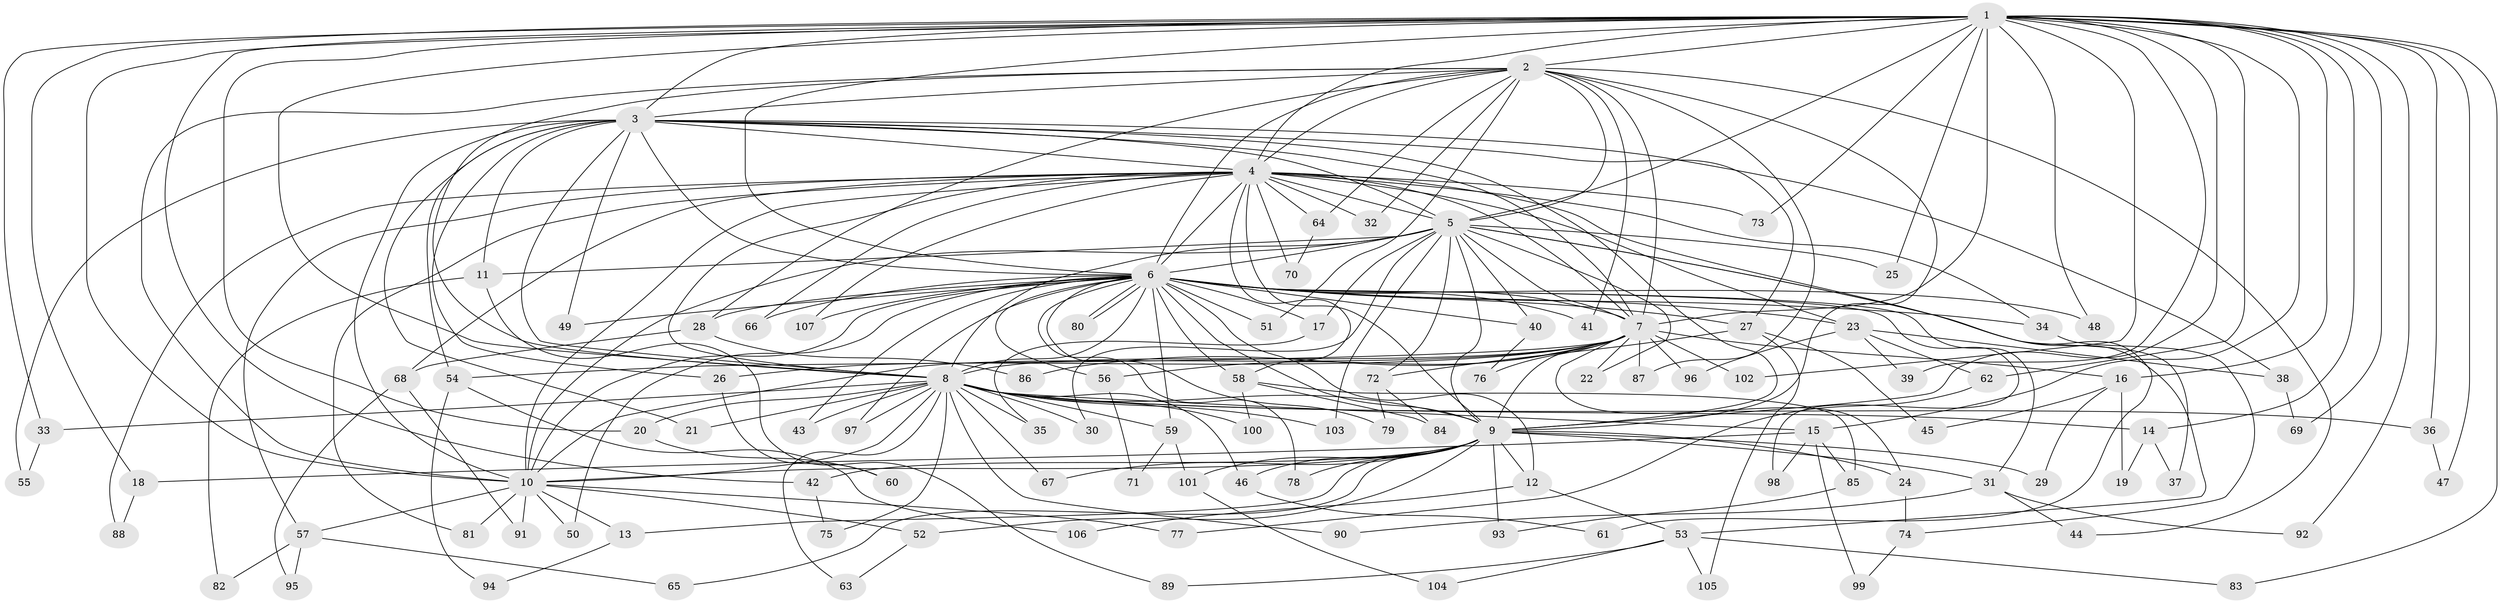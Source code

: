 // Generated by graph-tools (version 1.1) at 2025/13/03/09/25 04:13:40]
// undirected, 107 vertices, 239 edges
graph export_dot {
graph [start="1"]
  node [color=gray90,style=filled];
  1;
  2;
  3;
  4;
  5;
  6;
  7;
  8;
  9;
  10;
  11;
  12;
  13;
  14;
  15;
  16;
  17;
  18;
  19;
  20;
  21;
  22;
  23;
  24;
  25;
  26;
  27;
  28;
  29;
  30;
  31;
  32;
  33;
  34;
  35;
  36;
  37;
  38;
  39;
  40;
  41;
  42;
  43;
  44;
  45;
  46;
  47;
  48;
  49;
  50;
  51;
  52;
  53;
  54;
  55;
  56;
  57;
  58;
  59;
  60;
  61;
  62;
  63;
  64;
  65;
  66;
  67;
  68;
  69;
  70;
  71;
  72;
  73;
  74;
  75;
  76;
  77;
  78;
  79;
  80;
  81;
  82;
  83;
  84;
  85;
  86;
  87;
  88;
  89;
  90;
  91;
  92;
  93;
  94;
  95;
  96;
  97;
  98;
  99;
  100;
  101;
  102;
  103;
  104;
  105;
  106;
  107;
  1 -- 2;
  1 -- 3;
  1 -- 4;
  1 -- 5;
  1 -- 6;
  1 -- 7;
  1 -- 8;
  1 -- 9;
  1 -- 10;
  1 -- 14;
  1 -- 15;
  1 -- 16;
  1 -- 18;
  1 -- 20;
  1 -- 25;
  1 -- 33;
  1 -- 36;
  1 -- 39;
  1 -- 42;
  1 -- 47;
  1 -- 48;
  1 -- 62;
  1 -- 69;
  1 -- 73;
  1 -- 83;
  1 -- 92;
  1 -- 102;
  2 -- 3;
  2 -- 4;
  2 -- 5;
  2 -- 6;
  2 -- 7;
  2 -- 8;
  2 -- 9;
  2 -- 10;
  2 -- 28;
  2 -- 32;
  2 -- 41;
  2 -- 44;
  2 -- 51;
  2 -- 64;
  2 -- 87;
  3 -- 4;
  3 -- 5;
  3 -- 6;
  3 -- 7;
  3 -- 8;
  3 -- 9;
  3 -- 10;
  3 -- 11;
  3 -- 21;
  3 -- 26;
  3 -- 27;
  3 -- 38;
  3 -- 49;
  3 -- 54;
  3 -- 55;
  4 -- 5;
  4 -- 6;
  4 -- 7;
  4 -- 8;
  4 -- 9;
  4 -- 10;
  4 -- 23;
  4 -- 32;
  4 -- 34;
  4 -- 57;
  4 -- 58;
  4 -- 61;
  4 -- 64;
  4 -- 66;
  4 -- 68;
  4 -- 70;
  4 -- 73;
  4 -- 81;
  4 -- 88;
  4 -- 107;
  5 -- 6;
  5 -- 7;
  5 -- 8;
  5 -- 9;
  5 -- 10;
  5 -- 11;
  5 -- 17;
  5 -- 22;
  5 -- 25;
  5 -- 30;
  5 -- 37;
  5 -- 40;
  5 -- 53;
  5 -- 72;
  5 -- 103;
  6 -- 7;
  6 -- 8;
  6 -- 9;
  6 -- 10;
  6 -- 12;
  6 -- 17;
  6 -- 23;
  6 -- 27;
  6 -- 28;
  6 -- 31;
  6 -- 34;
  6 -- 40;
  6 -- 41;
  6 -- 43;
  6 -- 48;
  6 -- 49;
  6 -- 50;
  6 -- 51;
  6 -- 56;
  6 -- 58;
  6 -- 59;
  6 -- 66;
  6 -- 78;
  6 -- 79;
  6 -- 80;
  6 -- 80;
  6 -- 97;
  6 -- 98;
  6 -- 107;
  7 -- 8;
  7 -- 9;
  7 -- 10;
  7 -- 16;
  7 -- 22;
  7 -- 24;
  7 -- 26;
  7 -- 54;
  7 -- 56;
  7 -- 76;
  7 -- 86;
  7 -- 87;
  7 -- 96;
  7 -- 102;
  8 -- 9;
  8 -- 10;
  8 -- 14;
  8 -- 15;
  8 -- 20;
  8 -- 21;
  8 -- 30;
  8 -- 33;
  8 -- 35;
  8 -- 36;
  8 -- 43;
  8 -- 46;
  8 -- 59;
  8 -- 63;
  8 -- 67;
  8 -- 75;
  8 -- 90;
  8 -- 97;
  8 -- 100;
  8 -- 103;
  9 -- 10;
  9 -- 12;
  9 -- 13;
  9 -- 24;
  9 -- 29;
  9 -- 31;
  9 -- 42;
  9 -- 46;
  9 -- 52;
  9 -- 65;
  9 -- 67;
  9 -- 78;
  9 -- 93;
  9 -- 101;
  10 -- 13;
  10 -- 50;
  10 -- 52;
  10 -- 57;
  10 -- 77;
  10 -- 81;
  10 -- 91;
  11 -- 82;
  11 -- 89;
  12 -- 53;
  12 -- 106;
  13 -- 94;
  14 -- 19;
  14 -- 37;
  15 -- 18;
  15 -- 85;
  15 -- 98;
  15 -- 99;
  16 -- 19;
  16 -- 29;
  16 -- 45;
  17 -- 35;
  18 -- 88;
  20 -- 60;
  23 -- 38;
  23 -- 39;
  23 -- 62;
  23 -- 96;
  24 -- 74;
  26 -- 60;
  27 -- 45;
  27 -- 72;
  27 -- 105;
  28 -- 68;
  28 -- 86;
  31 -- 44;
  31 -- 90;
  31 -- 92;
  33 -- 55;
  34 -- 74;
  36 -- 47;
  38 -- 69;
  40 -- 76;
  42 -- 75;
  46 -- 61;
  52 -- 63;
  53 -- 83;
  53 -- 89;
  53 -- 104;
  53 -- 105;
  54 -- 94;
  54 -- 106;
  56 -- 71;
  57 -- 65;
  57 -- 82;
  57 -- 95;
  58 -- 84;
  58 -- 85;
  58 -- 100;
  59 -- 71;
  59 -- 101;
  62 -- 77;
  64 -- 70;
  68 -- 91;
  68 -- 95;
  72 -- 79;
  72 -- 84;
  74 -- 99;
  85 -- 93;
  101 -- 104;
}
